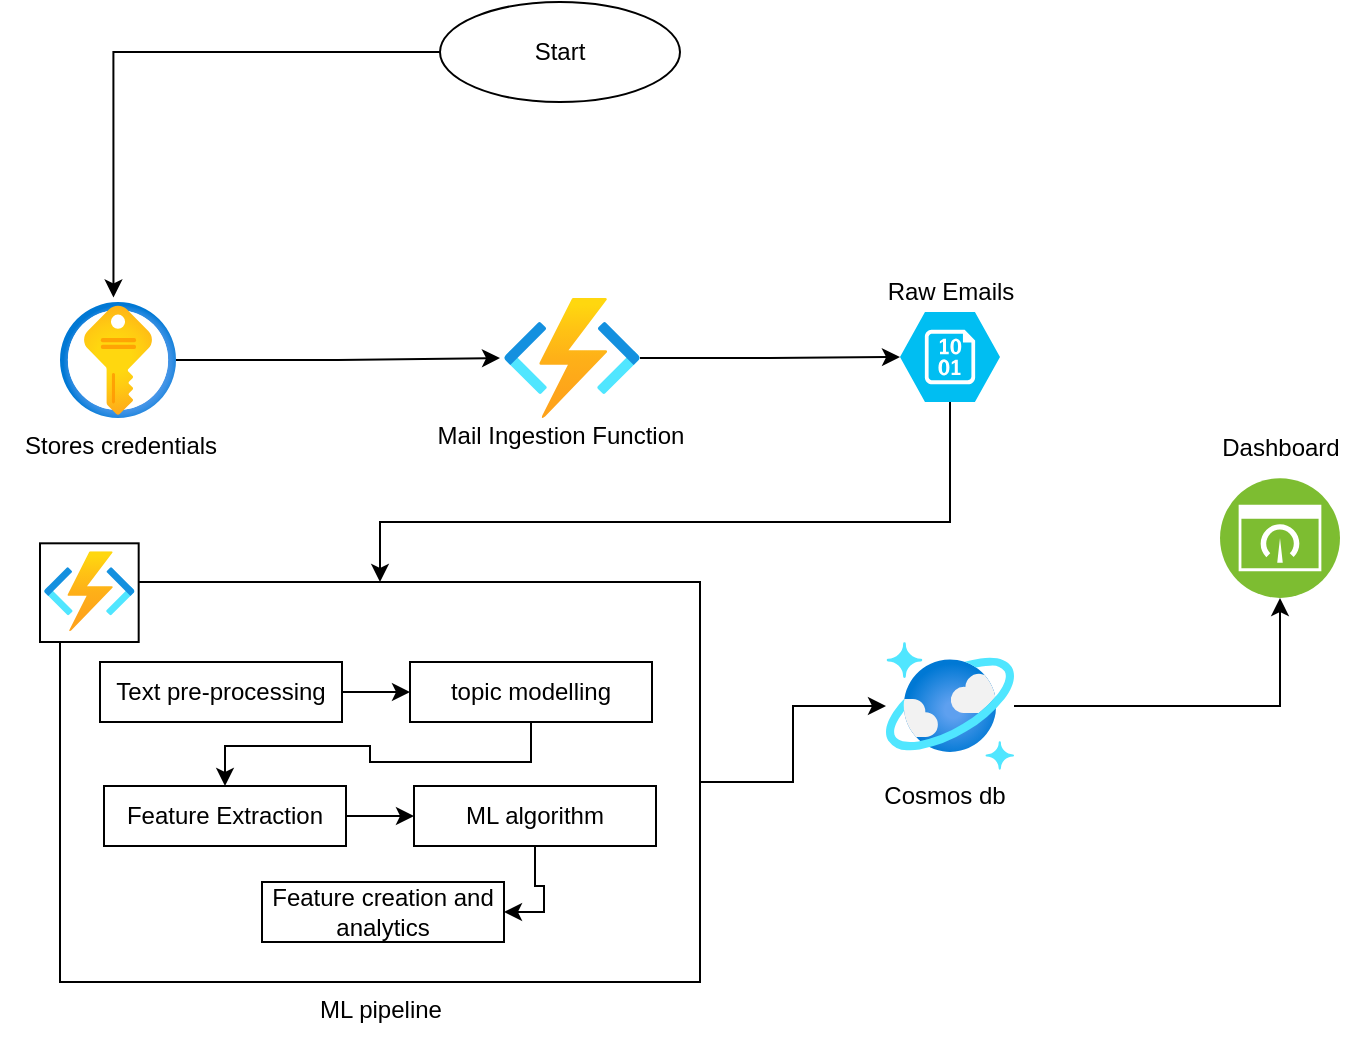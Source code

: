 <mxfile version="21.6.8" type="device">
  <diagram name="Page-1" id="dmdK4p0aS_6tF7l5sNDo">
    <mxGraphModel dx="2085" dy="1028" grid="1" gridSize="10" guides="1" tooltips="1" connect="1" arrows="1" fold="1" page="1" pageScale="1" pageWidth="850" pageHeight="1100" math="0" shadow="0">
      <root>
        <mxCell id="0" />
        <mxCell id="1" parent="0" />
        <mxCell id="a2_YS3-_koCijpST8d4B-7" style="edgeStyle=orthogonalEdgeStyle;rounded=0;orthogonalLoop=1;jettySize=auto;html=1;entryX=0.461;entryY=-0.039;entryDx=0;entryDy=0;entryPerimeter=0;" edge="1" parent="1" source="a2_YS3-_koCijpST8d4B-1" target="a2_YS3-_koCijpST8d4B-2">
          <mxGeometry relative="1" as="geometry" />
        </mxCell>
        <mxCell id="a2_YS3-_koCijpST8d4B-1" value="Start" style="ellipse;whiteSpace=wrap;html=1;" vertex="1" parent="1">
          <mxGeometry x="300" y="110" width="120" height="50" as="geometry" />
        </mxCell>
        <mxCell id="a2_YS3-_koCijpST8d4B-8" style="edgeStyle=orthogonalEdgeStyle;rounded=0;orthogonalLoop=1;jettySize=auto;html=1;" edge="1" parent="1" source="a2_YS3-_koCijpST8d4B-2">
          <mxGeometry relative="1" as="geometry">
            <mxPoint x="330" y="288" as="targetPoint" />
          </mxGeometry>
        </mxCell>
        <mxCell id="a2_YS3-_koCijpST8d4B-2" value="" style="image;aspect=fixed;html=1;points=[];align=center;fontSize=12;image=img/lib/azure2/security/Key_Vaults.svg;" vertex="1" parent="1">
          <mxGeometry x="110" y="260" width="58" height="58" as="geometry" />
        </mxCell>
        <mxCell id="a2_YS3-_koCijpST8d4B-9" style="edgeStyle=orthogonalEdgeStyle;rounded=0;orthogonalLoop=1;jettySize=auto;html=1;entryX=0;entryY=0.5;entryDx=0;entryDy=0;entryPerimeter=0;" edge="1" parent="1" source="a2_YS3-_koCijpST8d4B-3" target="a2_YS3-_koCijpST8d4B-4">
          <mxGeometry relative="1" as="geometry" />
        </mxCell>
        <mxCell id="a2_YS3-_koCijpST8d4B-3" value="" style="image;aspect=fixed;html=1;points=[];align=center;fontSize=12;image=img/lib/azure2/compute/Function_Apps.svg;" vertex="1" parent="1">
          <mxGeometry x="332" y="258" width="68" height="60" as="geometry" />
        </mxCell>
        <mxCell id="a2_YS3-_koCijpST8d4B-24" style="edgeStyle=orthogonalEdgeStyle;rounded=0;orthogonalLoop=1;jettySize=auto;html=1;entryX=0.5;entryY=0;entryDx=0;entryDy=0;" edge="1" parent="1" source="a2_YS3-_koCijpST8d4B-4" target="a2_YS3-_koCijpST8d4B-15">
          <mxGeometry relative="1" as="geometry">
            <Array as="points">
              <mxPoint x="555" y="370" />
              <mxPoint x="270" y="370" />
            </Array>
          </mxGeometry>
        </mxCell>
        <mxCell id="a2_YS3-_koCijpST8d4B-4" value="" style="verticalLabelPosition=bottom;html=1;verticalAlign=top;align=center;strokeColor=none;fillColor=#00BEF2;shape=mxgraph.azure.storage_blob;" vertex="1" parent="1">
          <mxGeometry x="530" y="265" width="50" height="45" as="geometry" />
        </mxCell>
        <mxCell id="a2_YS3-_koCijpST8d4B-10" value="Stores credentials" style="text;html=1;align=center;verticalAlign=middle;resizable=0;points=[];autosize=1;strokeColor=none;fillColor=none;" vertex="1" parent="1">
          <mxGeometry x="80" y="317" width="120" height="30" as="geometry" />
        </mxCell>
        <mxCell id="a2_YS3-_koCijpST8d4B-11" value="Mail Ingestion Function" style="text;html=1;align=center;verticalAlign=middle;resizable=0;points=[];autosize=1;strokeColor=none;fillColor=none;" vertex="1" parent="1">
          <mxGeometry x="285" y="312" width="150" height="30" as="geometry" />
        </mxCell>
        <mxCell id="a2_YS3-_koCijpST8d4B-12" value="Raw Emails" style="text;html=1;align=center;verticalAlign=middle;resizable=0;points=[];autosize=1;strokeColor=none;fillColor=none;" vertex="1" parent="1">
          <mxGeometry x="510" y="240" width="90" height="30" as="geometry" />
        </mxCell>
        <mxCell id="a2_YS3-_koCijpST8d4B-28" style="edgeStyle=orthogonalEdgeStyle;rounded=0;orthogonalLoop=1;jettySize=auto;html=1;entryX=0.5;entryY=1;entryDx=0;entryDy=0;" edge="1" parent="1" source="a2_YS3-_koCijpST8d4B-13" target="a2_YS3-_koCijpST8d4B-14">
          <mxGeometry relative="1" as="geometry" />
        </mxCell>
        <mxCell id="a2_YS3-_koCijpST8d4B-13" value="" style="image;aspect=fixed;html=1;points=[];align=center;fontSize=12;image=img/lib/azure2/databases/Azure_Cosmos_DB.svg;" vertex="1" parent="1">
          <mxGeometry x="523" y="430" width="64" height="64" as="geometry" />
        </mxCell>
        <mxCell id="a2_YS3-_koCijpST8d4B-14" value="" style="image;aspect=fixed;perimeter=ellipsePerimeter;html=1;align=center;shadow=0;dashed=0;fontColor=#4277BB;labelBackgroundColor=default;fontSize=12;spacingTop=3;image=img/lib/ibm/infrastructure/dashboard.svg;" vertex="1" parent="1">
          <mxGeometry x="690" y="348" width="60" height="60" as="geometry" />
        </mxCell>
        <mxCell id="a2_YS3-_koCijpST8d4B-27" style="edgeStyle=orthogonalEdgeStyle;rounded=0;orthogonalLoop=1;jettySize=auto;html=1;" edge="1" parent="1" source="a2_YS3-_koCijpST8d4B-15" target="a2_YS3-_koCijpST8d4B-13">
          <mxGeometry relative="1" as="geometry" />
        </mxCell>
        <mxCell id="a2_YS3-_koCijpST8d4B-15" value="" style="rounded=0;whiteSpace=wrap;html=1;" vertex="1" parent="1">
          <mxGeometry x="110" y="400" width="320" height="200" as="geometry" />
        </mxCell>
        <mxCell id="a2_YS3-_koCijpST8d4B-16" value="ML pipeline" style="text;html=1;align=center;verticalAlign=middle;resizable=0;points=[];autosize=1;strokeColor=none;fillColor=none;" vertex="1" parent="1">
          <mxGeometry x="230" y="599" width="80" height="30" as="geometry" />
        </mxCell>
        <mxCell id="a2_YS3-_koCijpST8d4B-21" style="edgeStyle=orthogonalEdgeStyle;rounded=0;orthogonalLoop=1;jettySize=auto;html=1;entryX=0;entryY=0.5;entryDx=0;entryDy=0;" edge="1" parent="1" source="a2_YS3-_koCijpST8d4B-17" target="a2_YS3-_koCijpST8d4B-18">
          <mxGeometry relative="1" as="geometry" />
        </mxCell>
        <mxCell id="a2_YS3-_koCijpST8d4B-17" value="Text pre-processing" style="rounded=0;whiteSpace=wrap;html=1;" vertex="1" parent="1">
          <mxGeometry x="130" y="440" width="121" height="30" as="geometry" />
        </mxCell>
        <mxCell id="a2_YS3-_koCijpST8d4B-22" style="edgeStyle=orthogonalEdgeStyle;rounded=0;orthogonalLoop=1;jettySize=auto;html=1;exitX=0.5;exitY=1;exitDx=0;exitDy=0;" edge="1" parent="1" source="a2_YS3-_koCijpST8d4B-18" target="a2_YS3-_koCijpST8d4B-19">
          <mxGeometry relative="1" as="geometry" />
        </mxCell>
        <mxCell id="a2_YS3-_koCijpST8d4B-18" value="topic modelling" style="rounded=0;whiteSpace=wrap;html=1;" vertex="1" parent="1">
          <mxGeometry x="285" y="440" width="121" height="30" as="geometry" />
        </mxCell>
        <mxCell id="a2_YS3-_koCijpST8d4B-23" style="edgeStyle=orthogonalEdgeStyle;rounded=0;orthogonalLoop=1;jettySize=auto;html=1;entryX=0;entryY=0.5;entryDx=0;entryDy=0;" edge="1" parent="1" source="a2_YS3-_koCijpST8d4B-19" target="a2_YS3-_koCijpST8d4B-20">
          <mxGeometry relative="1" as="geometry" />
        </mxCell>
        <mxCell id="a2_YS3-_koCijpST8d4B-19" value="Feature Extraction" style="rounded=0;whiteSpace=wrap;html=1;" vertex="1" parent="1">
          <mxGeometry x="132" y="502" width="121" height="30" as="geometry" />
        </mxCell>
        <mxCell id="a2_YS3-_koCijpST8d4B-26" style="edgeStyle=orthogonalEdgeStyle;rounded=0;orthogonalLoop=1;jettySize=auto;html=1;entryX=1;entryY=0.5;entryDx=0;entryDy=0;" edge="1" parent="1" source="a2_YS3-_koCijpST8d4B-20" target="a2_YS3-_koCijpST8d4B-25">
          <mxGeometry relative="1" as="geometry" />
        </mxCell>
        <mxCell id="a2_YS3-_koCijpST8d4B-20" value="ML algorithm" style="rounded=0;whiteSpace=wrap;html=1;" vertex="1" parent="1">
          <mxGeometry x="287" y="502" width="121" height="30" as="geometry" />
        </mxCell>
        <mxCell id="a2_YS3-_koCijpST8d4B-25" value="Feature creation and analytics" style="rounded=0;whiteSpace=wrap;html=1;" vertex="1" parent="1">
          <mxGeometry x="211" y="550" width="121" height="30" as="geometry" />
        </mxCell>
        <mxCell id="a2_YS3-_koCijpST8d4B-29" value="Cosmos db" style="text;html=1;align=center;verticalAlign=middle;resizable=0;points=[];autosize=1;strokeColor=none;fillColor=none;" vertex="1" parent="1">
          <mxGeometry x="512" y="492" width="80" height="30" as="geometry" />
        </mxCell>
        <mxCell id="a2_YS3-_koCijpST8d4B-30" value="Dashboard" style="text;html=1;align=center;verticalAlign=middle;resizable=0;points=[];autosize=1;strokeColor=none;fillColor=none;" vertex="1" parent="1">
          <mxGeometry x="680" y="318" width="80" height="30" as="geometry" />
        </mxCell>
        <mxCell id="a2_YS3-_koCijpST8d4B-33" value="" style="whiteSpace=wrap;html=1;aspect=fixed;" vertex="1" parent="1">
          <mxGeometry x="100" y="380.66" width="49.34" height="49.34" as="geometry" />
        </mxCell>
        <mxCell id="a2_YS3-_koCijpST8d4B-31" value="" style="image;aspect=fixed;html=1;points=[];align=center;fontSize=12;image=img/lib/azure2/compute/Function_Apps.svg;" vertex="1" parent="1">
          <mxGeometry x="102.01" y="384.66" width="45.33" height="40" as="geometry" />
        </mxCell>
      </root>
    </mxGraphModel>
  </diagram>
</mxfile>

